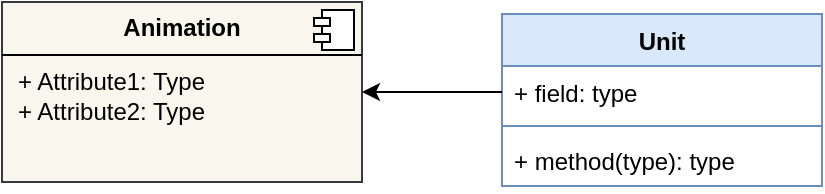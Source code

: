 <mxfile version="24.4.13" type="device">
  <diagram name="Page-1" id="efa7a0a1-bf9b-a30e-e6df-94a7791c09e9">
    <mxGraphModel dx="1050" dy="1790" grid="1" gridSize="10" guides="1" tooltips="1" connect="1" arrows="1" fold="1" page="1" pageScale="1" pageWidth="826" pageHeight="1169" background="none" math="0" shadow="0">
      <root>
        <mxCell id="0" />
        <mxCell id="1" parent="0" />
        <mxCell id="8BY6-Depc_w2FN9Jk8GL-118" value="Unit" style="swimlane;fontStyle=1;align=center;verticalAlign=top;childLayout=stackLayout;horizontal=1;startSize=26;horizontalStack=0;resizeParent=1;resizeParentMax=0;resizeLast=0;collapsible=1;marginBottom=0;whiteSpace=wrap;html=1;fillColor=#dae8fc;strokeColor=#6c8ebf;" parent="1" vertex="1">
          <mxGeometry x="510" y="-500" width="160" height="86" as="geometry" />
        </mxCell>
        <mxCell id="8BY6-Depc_w2FN9Jk8GL-119" value="+ field: type" style="text;strokeColor=none;fillColor=none;align=left;verticalAlign=top;spacingLeft=4;spacingRight=4;overflow=hidden;rotatable=0;points=[[0,0.5],[1,0.5]];portConstraint=eastwest;whiteSpace=wrap;html=1;" parent="8BY6-Depc_w2FN9Jk8GL-118" vertex="1">
          <mxGeometry y="26" width="160" height="26" as="geometry" />
        </mxCell>
        <mxCell id="8BY6-Depc_w2FN9Jk8GL-120" value="" style="line;strokeWidth=1;fillColor=none;align=left;verticalAlign=middle;spacingTop=-1;spacingLeft=3;spacingRight=3;rotatable=0;labelPosition=right;points=[];portConstraint=eastwest;strokeColor=inherit;" parent="8BY6-Depc_w2FN9Jk8GL-118" vertex="1">
          <mxGeometry y="52" width="160" height="8" as="geometry" />
        </mxCell>
        <mxCell id="8BY6-Depc_w2FN9Jk8GL-121" value="+ method(type): type" style="text;strokeColor=none;fillColor=none;align=left;verticalAlign=top;spacingLeft=4;spacingRight=4;overflow=hidden;rotatable=0;points=[[0,0.5],[1,0.5]];portConstraint=eastwest;whiteSpace=wrap;html=1;" parent="8BY6-Depc_w2FN9Jk8GL-118" vertex="1">
          <mxGeometry y="60" width="160" height="26" as="geometry" />
        </mxCell>
        <mxCell id="R4pKYOcbnauzNDKeJMJ4-1" value="&lt;p style=&quot;margin:0px;margin-top:6px;text-align:center;&quot;&gt;&lt;b&gt;Animation&lt;/b&gt;&lt;/p&gt;&lt;hr size=&quot;1&quot; style=&quot;border-style:solid;&quot;&gt;&lt;p style=&quot;margin:0px;margin-left:8px;&quot;&gt;+ Attribute1: Type&lt;br&gt;+ Attribute2: Type&lt;/p&gt;" style="align=left;overflow=fill;html=1;dropTarget=0;whiteSpace=wrap;fillColor=#f9f7ed;strokeColor=#36393d;" vertex="1" parent="1">
          <mxGeometry x="260" y="-506" width="180" height="90" as="geometry" />
        </mxCell>
        <mxCell id="R4pKYOcbnauzNDKeJMJ4-2" value="" style="shape=component;jettyWidth=8;jettyHeight=4;" vertex="1" parent="R4pKYOcbnauzNDKeJMJ4-1">
          <mxGeometry x="1" width="20" height="20" relative="1" as="geometry">
            <mxPoint x="-24" y="4" as="offset" />
          </mxGeometry>
        </mxCell>
        <mxCell id="R4pKYOcbnauzNDKeJMJ4-3" style="edgeStyle=orthogonalEdgeStyle;rounded=0;orthogonalLoop=1;jettySize=auto;html=1;" edge="1" parent="1" source="8BY6-Depc_w2FN9Jk8GL-119" target="R4pKYOcbnauzNDKeJMJ4-1">
          <mxGeometry relative="1" as="geometry" />
        </mxCell>
      </root>
    </mxGraphModel>
  </diagram>
</mxfile>
